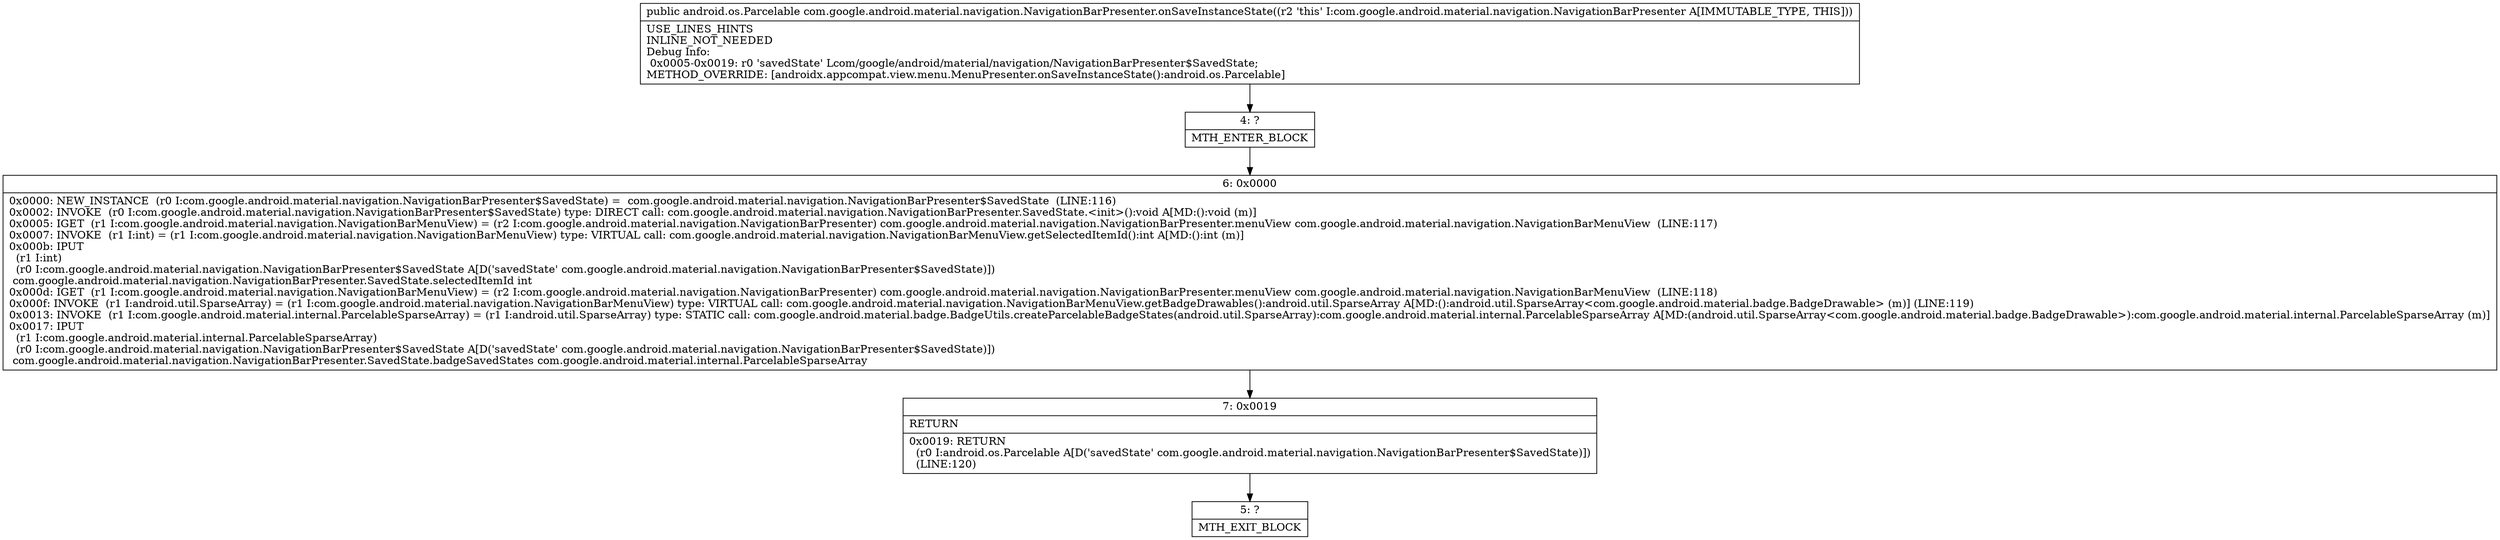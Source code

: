 digraph "CFG forcom.google.android.material.navigation.NavigationBarPresenter.onSaveInstanceState()Landroid\/os\/Parcelable;" {
Node_4 [shape=record,label="{4\:\ ?|MTH_ENTER_BLOCK\l}"];
Node_6 [shape=record,label="{6\:\ 0x0000|0x0000: NEW_INSTANCE  (r0 I:com.google.android.material.navigation.NavigationBarPresenter$SavedState) =  com.google.android.material.navigation.NavigationBarPresenter$SavedState  (LINE:116)\l0x0002: INVOKE  (r0 I:com.google.android.material.navigation.NavigationBarPresenter$SavedState) type: DIRECT call: com.google.android.material.navigation.NavigationBarPresenter.SavedState.\<init\>():void A[MD:():void (m)]\l0x0005: IGET  (r1 I:com.google.android.material.navigation.NavigationBarMenuView) = (r2 I:com.google.android.material.navigation.NavigationBarPresenter) com.google.android.material.navigation.NavigationBarPresenter.menuView com.google.android.material.navigation.NavigationBarMenuView  (LINE:117)\l0x0007: INVOKE  (r1 I:int) = (r1 I:com.google.android.material.navigation.NavigationBarMenuView) type: VIRTUAL call: com.google.android.material.navigation.NavigationBarMenuView.getSelectedItemId():int A[MD:():int (m)]\l0x000b: IPUT  \l  (r1 I:int)\l  (r0 I:com.google.android.material.navigation.NavigationBarPresenter$SavedState A[D('savedState' com.google.android.material.navigation.NavigationBarPresenter$SavedState)])\l com.google.android.material.navigation.NavigationBarPresenter.SavedState.selectedItemId int \l0x000d: IGET  (r1 I:com.google.android.material.navigation.NavigationBarMenuView) = (r2 I:com.google.android.material.navigation.NavigationBarPresenter) com.google.android.material.navigation.NavigationBarPresenter.menuView com.google.android.material.navigation.NavigationBarMenuView  (LINE:118)\l0x000f: INVOKE  (r1 I:android.util.SparseArray) = (r1 I:com.google.android.material.navigation.NavigationBarMenuView) type: VIRTUAL call: com.google.android.material.navigation.NavigationBarMenuView.getBadgeDrawables():android.util.SparseArray A[MD:():android.util.SparseArray\<com.google.android.material.badge.BadgeDrawable\> (m)] (LINE:119)\l0x0013: INVOKE  (r1 I:com.google.android.material.internal.ParcelableSparseArray) = (r1 I:android.util.SparseArray) type: STATIC call: com.google.android.material.badge.BadgeUtils.createParcelableBadgeStates(android.util.SparseArray):com.google.android.material.internal.ParcelableSparseArray A[MD:(android.util.SparseArray\<com.google.android.material.badge.BadgeDrawable\>):com.google.android.material.internal.ParcelableSparseArray (m)]\l0x0017: IPUT  \l  (r1 I:com.google.android.material.internal.ParcelableSparseArray)\l  (r0 I:com.google.android.material.navigation.NavigationBarPresenter$SavedState A[D('savedState' com.google.android.material.navigation.NavigationBarPresenter$SavedState)])\l com.google.android.material.navigation.NavigationBarPresenter.SavedState.badgeSavedStates com.google.android.material.internal.ParcelableSparseArray \l}"];
Node_7 [shape=record,label="{7\:\ 0x0019|RETURN\l|0x0019: RETURN  \l  (r0 I:android.os.Parcelable A[D('savedState' com.google.android.material.navigation.NavigationBarPresenter$SavedState)])\l  (LINE:120)\l}"];
Node_5 [shape=record,label="{5\:\ ?|MTH_EXIT_BLOCK\l}"];
MethodNode[shape=record,label="{public android.os.Parcelable com.google.android.material.navigation.NavigationBarPresenter.onSaveInstanceState((r2 'this' I:com.google.android.material.navigation.NavigationBarPresenter A[IMMUTABLE_TYPE, THIS]))  | USE_LINES_HINTS\lINLINE_NOT_NEEDED\lDebug Info:\l  0x0005\-0x0019: r0 'savedState' Lcom\/google\/android\/material\/navigation\/NavigationBarPresenter$SavedState;\lMETHOD_OVERRIDE: [androidx.appcompat.view.menu.MenuPresenter.onSaveInstanceState():android.os.Parcelable]\l}"];
MethodNode -> Node_4;Node_4 -> Node_6;
Node_6 -> Node_7;
Node_7 -> Node_5;
}


